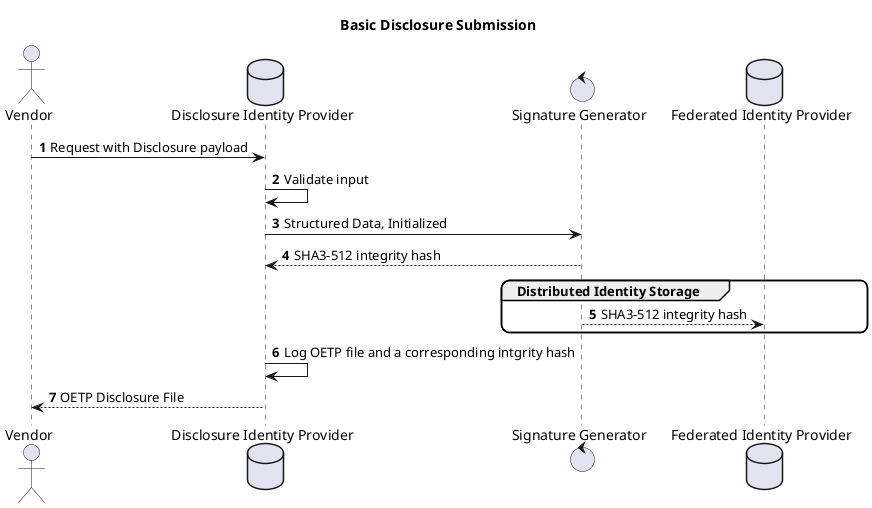 @startuml
title Basic Disclosure Submission

skinparam roundCorner 15
autonumber

actor Vendor
database "Disclosure Identity Provider" as ID
control "Signature Generator" as SIG
database "Federated Identity Provider" as DIS

Vendor -> ID: Request with Disclosure payload
ID -> ID: Validate input
ID -> SIG: Structured Data, Initialized

ID <-- SIG: SHA3-512 integrity hash
    group Distributed Identity Storage
DIS <-- SIG: SHA3-512 integrity hash
end
ID -> ID: Log OETP file and a corresponding intgrity hash
Vendor <-- ID: OETP Disclosure File
@enduml